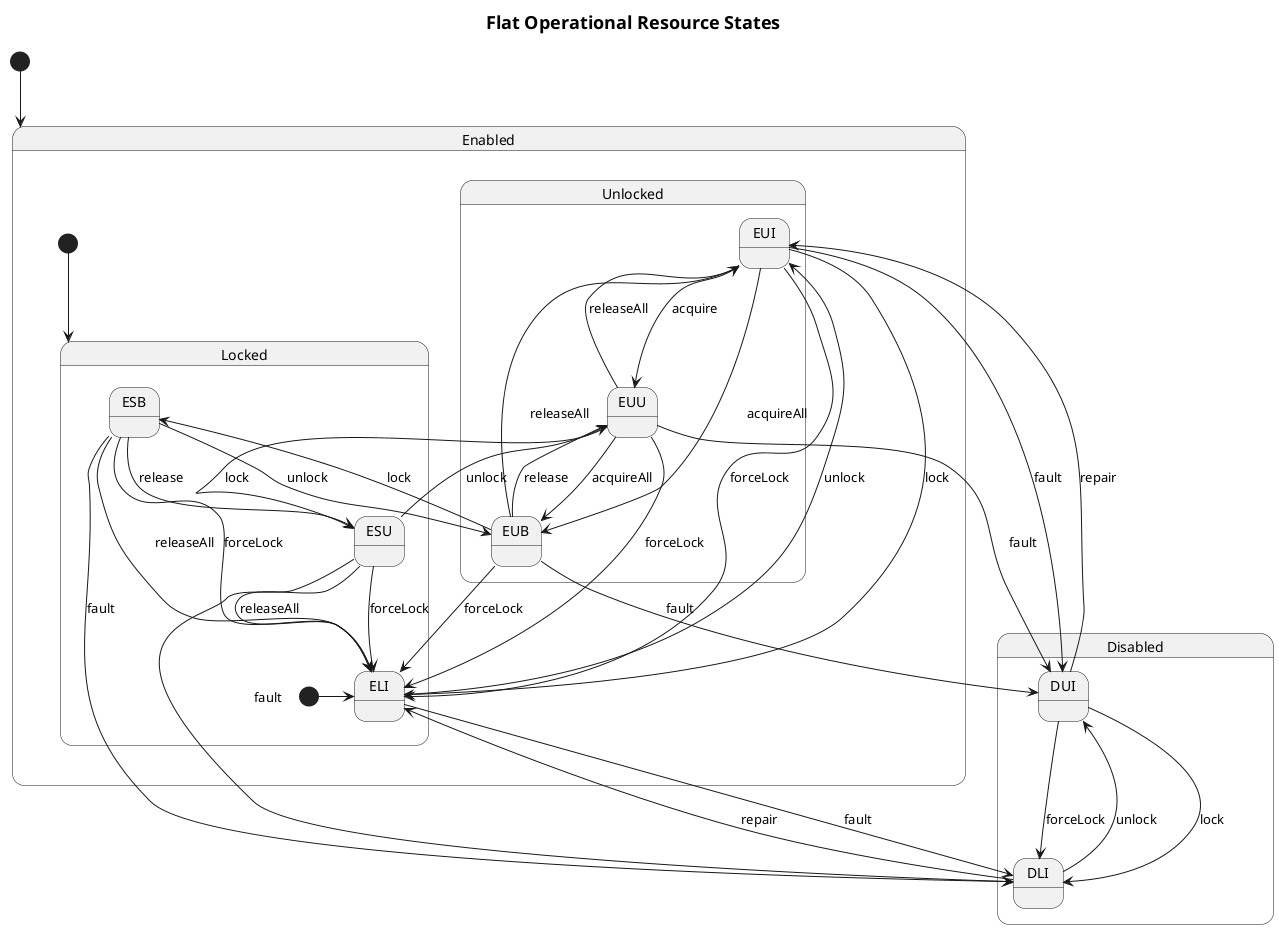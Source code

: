 @startuml OperationalResourceFlat_SC
title
= Flat Operational Resource States
end title

state Enabled {
  state Unlocked {
    state EUI
    state EUU
    state EUB
  }
  state Locked {
    state ESU
    state ESB
    state ELI
    [*] -> ELI
  }
  [*] --> Locked
}
state Disabled {
  state DUI
  state DLI
}


[*] --> Enabled

/'
EUI	EUI	"release
releaseAll
unlock
repair"
'/
EUI	--> EUU:	acquire
EUI	--> EUB:	acquireAll
EUI	--> ELI: lock
EUI --> ELI: forceLock
EUI	----> DUI:	fault
EUU -->	EUI:	releaseAll
/'
EUU	--> EUU:	"release
acquire
unlock
repair"
'/
EUU	--> EUB: acquireAll
EUU	--> ESU:	lock
EUU	--> ELI:	forceLock
EUU	----> DUI:	fault
EUB	--> EUI:	releaseAll
EUB	--> EUU:	release
/'
EUB	-> EUB:	unlock
EUB --> EUB: repair
'/
EUB	--> ESB:	lock
EUB	--> ELI:	forceLock
EUB	----> DUI:	fault
ESU	--> EUU:	unlock
/'
ESU	-> ESU:	"release
repair
lock"
'/
ESU	--> ELI:	releaseAll
ESU --> ELI: forceLock
ESU	--> DLI:	fault
ESB	--> EUB:	unlock
ESB	--> ESU:	release
/'
ESB	-> ESB:	"lock
repair"
'/
ESB	--> ELI:	releaseAll
ESB --> ELI: forceLock
ESB	--> DLI:	fault
ELI	--> EUI:	unlock
/'
ELI	ELI	"lock
forceLock
release
releaseAll
repair"
'/
ELI	--> DLI:	fault
DUI	--> EUI:	repair
/'
DUI	----> DUI:	"unlock
fault"
'/
DUI	--> DLI:	lock
DUI	--> DLI:	forceLock
DLI	--> ELI:	repair
DLI	--> DUI:	unlock
'DLI	--> DLI:	fault

@enduml

@startuml OperationalResourceFlat_SC_by_admin
title
= Flat Operational Resource States
end title

state Enabled {
  state Unlocked {
    state EUI
    state EUU
    state EUB
    [*] -> EUI
  }
  state Locked {
    state ESU
    state ESB
    state ELI
    [*] -> ELI
    [H] -> ESB: [BUSY]
    [H] -> ESU: [USE]
    [H] -> ELI: [IDLE]
  }
  Locked -> Unlocked: unlock
  Locked <- Unlocked: lock
  Unlocked --> ELI: forceLock

  [*] --> Locked
}
state Disabled {
  state DUI
  state DLI
  [H] -> DUI: [Unlocked]
  [H] -> DLI: [Locked]
}

Enabled -> Disabled: fault
Enabled <- Disabled: repair


[*] --> Enabled

/'
EUI	EUI	"release
releaseAll
unlock
repair"
'/
EUI	--> EUU:	acquire
EUI	--> EUB:	acquireAll
' EUI	--> ELI: lock
' EUI --> ELI: forceLock
' EUI	----> DUI:	fault
EUU -->	EUI:	releaseAll
/'
EUU	--> EUU:	"release
acquire
unlock
repair"
'/
EUU	--> EUB: acquireAll
' EUU	--> ESU:	lock
' EUU	--> ELI:	forceLock
' EUU	----> DUI:	fault
EUB	--> EUI:	releaseAll
EUB	--> EUU:	release
/'
EUB	-> EUB:	unlock
EUB --> EUB: repair
'/
' EUB	--> ESB:	lock
' EUB	--> ELI:	forceLock
' EUB	----> DUI:	fault
' ESU	--> EUU:	unlock
/'
ESU	-> ESU:	"release
repair
lock"
'/
ESU	--> ELI:	releaseAll
' ESU --> ELI: forceLock
' ESU	--> DLI:	fault
' ESB	--> EUB:	unlock
ESB	--> ESU:	release
/'
ESB	-> ESB:	"lock
repair"
'/
ESB	--> ELI:	releaseAll
' ESB --> ELI: forceLock
' ESB	--> DLI:	fault
' ELI	--> EUI:	unlock
/'
ELI	ELI	"lock
forceLock
release
releaseAll
repair"
'/
' ELI	--> DLI:	fault
' DUI	--> EUI:	repair
/'
DUI	----> DUI:	"unlock
fault"
'/
DUI	--> DLI:	lock
' DLI	--> ELI:	repair
DLI	--> DUI:	unlock
'DLI	--> DLI:	fault

@enduml


@startuml OperationalResourceFlat_SC_by_usage
title
= Flat Operational Resource States Simplified
end title

state Enabled {
  state IDLE {
    state EUI
    state ELI
    [*] -> ELI
  }
  state USE {
    state EUU
    state ESU
  }
  state BUSY {
    state EUB
    state ESB
  }
  [*] -> IDLE

  ' IDLE --> USE: acquire
  ' IDLE --> BUSY: acquireAll
  ' IDLE <-- USE: releaseAll
  ' IDLE <-- BUSY: releaseAll

  ' USE --> BUSY: acquireAll
  ' USE <-- BUSY: release
}
state Disabled {
  state DUI
  state DLI
  [H] --> DUI: [Unlocked]
  [H] --> DLI: [Locked]
}


[*] -> Enabled
Enabled --> Disabled: fault
Enabled <-- Disabled: repair

/'
EUI	EUI	"release
releaseAll
unlock
repair"
'/
' EUI	--> EUU:	acquire
' EUI	--> EUB:	acquireAll
EUI	-> ELI: lock
EUI -> ELI: forceLock
'EUI	----> DUI:	fault
' EUU -->	EUI:	releaseAll
/'
EUU	--> EUU:	"release
acquire
unlock
repair"
'/
' EUU	--> EUB: acquireAll
EUU	-> ESU:	lock
EUU	--> ELI:	forceLock
' EUU	----> DUI:	fault
' EUB	--> EUI:	releaseAll
' EUB	--> EUU:	release
/'
EUB	-> EUB:	unlock
EUB --> EUB: repair
'/
EUB	-> ESB:	lock
EUB	-> ELI:	forceLock
' EUB	----> DUI:	fault
ESU	-> EUU:	unlock
/'
ESU	-> ESU:	"release
repair
lock"
'/
' ESU	--> ELI:	releaseAll
ESU --> ELI: forceLock
' ESU	--> DLI:	fault
ESB	-> EUB:	unlock
' ESB	--> ESU:	release
/'
ESB	-> ESB:	"lock
repair"
'/
' ESB	--> ELI:	releaseAll
ESB --> ELI: forceLock
' ESB	--> DLI:	fault
ELI	-> EUI:	unlock
/'
ELI	ELI	"lock
forceLock
release
releaseAll
repair"
'/
' ELI	--> DLI:	fault
' DUI	--> EUI:	repair
/'
DUI	----> DUI:	"unlock
fault"
'/
DUI	-> DLI:	lock
DUI	-> DLI:	forceLock

' DLI	--> ELI:	repair
DLI	-> DUI:	unlock
'DLI	--> DLI:	fault

@enduml
